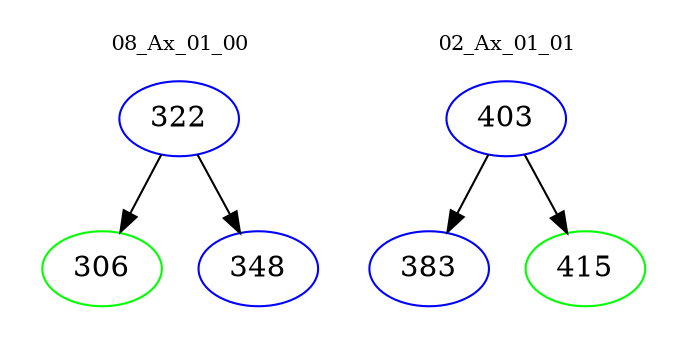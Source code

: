 digraph{
subgraph cluster_0 {
color = white
label = "08_Ax_01_00";
fontsize=10;
T0_322 [label="322", color="blue"]
T0_322 -> T0_306 [color="black"]
T0_306 [label="306", color="green"]
T0_322 -> T0_348 [color="black"]
T0_348 [label="348", color="blue"]
}
subgraph cluster_1 {
color = white
label = "02_Ax_01_01";
fontsize=10;
T1_403 [label="403", color="blue"]
T1_403 -> T1_383 [color="black"]
T1_383 [label="383", color="blue"]
T1_403 -> T1_415 [color="black"]
T1_415 [label="415", color="green"]
}
}
